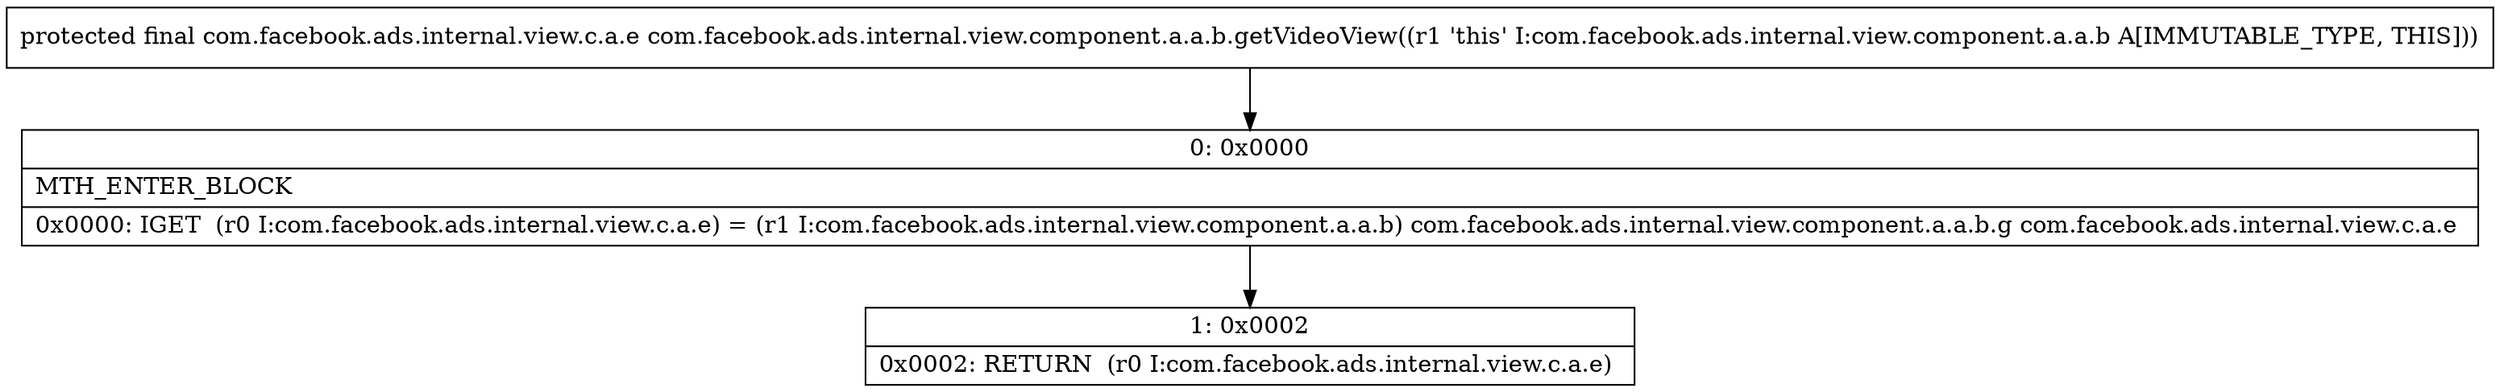 digraph "CFG forcom.facebook.ads.internal.view.component.a.a.b.getVideoView()Lcom\/facebook\/ads\/internal\/view\/c\/a\/e;" {
Node_0 [shape=record,label="{0\:\ 0x0000|MTH_ENTER_BLOCK\l|0x0000: IGET  (r0 I:com.facebook.ads.internal.view.c.a.e) = (r1 I:com.facebook.ads.internal.view.component.a.a.b) com.facebook.ads.internal.view.component.a.a.b.g com.facebook.ads.internal.view.c.a.e \l}"];
Node_1 [shape=record,label="{1\:\ 0x0002|0x0002: RETURN  (r0 I:com.facebook.ads.internal.view.c.a.e) \l}"];
MethodNode[shape=record,label="{protected final com.facebook.ads.internal.view.c.a.e com.facebook.ads.internal.view.component.a.a.b.getVideoView((r1 'this' I:com.facebook.ads.internal.view.component.a.a.b A[IMMUTABLE_TYPE, THIS])) }"];
MethodNode -> Node_0;
Node_0 -> Node_1;
}

